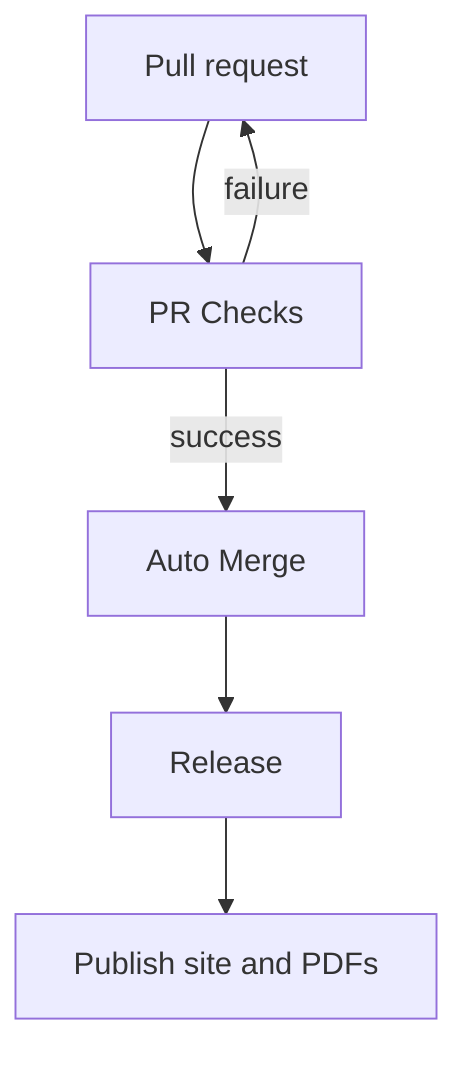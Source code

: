 flowchart TD
    P[Pull request] --> Q[PR Checks]
    Q -->|success| M[Auto Merge]
    Q -->|failure| P
    M --> R[Release]
    R --> S[Publish site and PDFs]